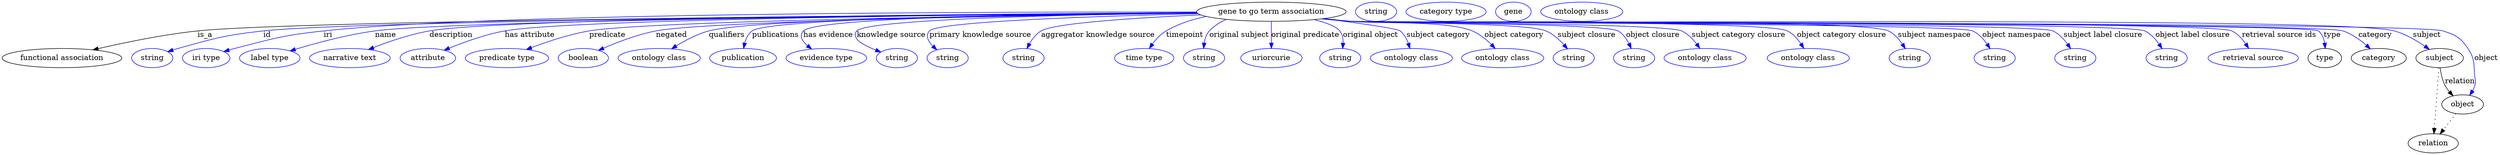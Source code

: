 digraph {
	graph [bb="0,0,4668.8,283"];
	node [label="\N"];
	"gene to go term association"	[height=0.5,
		label="gene to go term association",
		pos="2372.8,265",
		width=3.8816];
	"functional association"	[height=0.5,
		pos="111.79,178",
		width=3.1053];
	"gene to go term association" -> "functional association"	[label=is_a,
		lp="378.79,221.5",
		pos="e,169.62,193.48 2233.8,263.01 1809.5,259.78 548.86,248.64 364.79,229 301.35,222.23 230.14,207.51 179.48,195.78"];
	id	[color=blue,
		height=0.5,
		label=string,
		pos="279.79,178",
		width=1.0652];
	"gene to go term association" -> id	[color=blue,
		label=id,
		lp="494.79,221.5",
		pos="e,308.78,189.98 2233.7,262.9 1827.3,259.49 659.28,248.11 487.79,229 415.63,220.96 397.73,215.5 327.79,196 324.68,195.13 321.48,194.17 \
318.29,193.15",
		style=solid];
	iri	[color=blue,
		height=0.5,
		label="iri type",
		pos="380.79,178",
		width=1.2277];
	"gene to go term association" -> iri	[color=blue,
		label=iri,
		lp="607.79,221.5",
		pos="e,413.7,190.2 2233,264.43 1872.2,265.02 915.24,263.2 599.79,229 525.01,220.89 506.61,214.85 433.79,196 430.41,195.13 426.94,194.16 \
423.45,193.15",
		style=solid];
	name	[color=blue,
		height=0.5,
		label="label type",
		pos="499.79,178",
		width=1.5707];
	"gene to go term association" -> name	[color=blue,
		label=name,
		lp="715.79,221.5",
		pos="e,537.58,191.41 2233.9,262.92 1859.1,259.73 845.85,249.34 695.79,229 644.14,222 586.5,206.31 547.17,194.36",
		style=solid];
	description	[color=blue,
		height=0.5,
		label="narrative text",
		pos="649.79,178",
		width=2.0943];
	"gene to go term association" -> description	[color=blue,
		label=description,
		lp="838.29,221.5",
		pos="e,684.59,194.12 2233.5,263.32 1874.7,261.21 936.73,253.42 797.79,229 761.91,222.69 722.94,209.24 694,197.88",
		style=solid];
	"has attribute"	[color=blue,
		height=0.5,
		label=attribute,
		pos="794.79,178",
		width=1.4443];
	"gene to go term association" -> "has attribute"	[color=blue,
		label="has attribute",
		lp="985.79,221.5",
		pos="e,825.22,192.67 2233.9,263.05 1898.6,260.41 1063.6,251.63 938.79,229 902.57,222.43 863.2,208.24 834.79,196.65",
		style=solid];
	predicate	[color=blue,
		height=0.5,
		label="predicate type",
		pos="942.79,178",
		width=2.1665];
	"gene to go term association" -> predicate	[color=blue,
		label=predicate,
		lp="1129.8,221.5",
		pos="e,978.82,194.06 2234.2,262.46 1926.6,258.7 1205.3,247.99 1095.8,229 1058.6,222.56 1018.2,209.02 988.17,197.66",
		style=solid];
	negated	[color=blue,
		height=0.5,
		label=boolean,
		pos="1085.8,178",
		width=1.2999];
	"gene to go term association" -> negated	[color=blue,
		label=negated,
		lp="1249.8,221.5",
		pos="e,1114,192.51 2234.5,262.31 1950,258.46 1317.7,247.89 1220.8,229 1186.7,222.36 1149.9,208.2 1123.3,196.64",
		style=solid];
	qualifiers	[color=blue,
		height=0.5,
		label="ontology class",
		pos="1226.8,178",
		width=2.1304];
	"gene to go term association" -> qualifiers	[color=blue,
		label=qualifiers,
		lp="1353.3,221.5",
		pos="e,1250,195.39 2233.8,262.91 1967.8,260.31 1405.6,252.12 1319.8,229 1298.1,223.15 1275.8,211.43 1258.5,200.81",
		style=solid];
	publications	[color=blue,
		height=0.5,
		label=publication,
		pos="1383.8,178",
		width=1.7332];
	"gene to go term association" -> publications	[color=blue,
		label=publications,
		lp="1444.8,221.5",
		pos="e,1384.8,196.26 2233.6,263.12 1972.8,260.91 1433.6,253.39 1400.8,229 1393.5,223.57 1389.3,214.84 1386.9,206.19",
		style=solid];
	"has evidence"	[color=blue,
		height=0.5,
		label="evidence type",
		pos="1539.8,178",
		width=2.0943];
	"gene to go term association" -> "has evidence"	[color=blue,
		label="has evidence",
		lp="1543.3,221.5",
		pos="e,1512.2,194.93 2233.1,263.42 1992.2,261.72 1521.8,255.07 1496.8,229 1488.4,220.25 1494.3,210.18 1504.1,201.37",
		style=solid];
	"knowledge source"	[color=blue,
		height=0.5,
		label=string,
		pos="1671.8,178",
		width=1.0652];
	"gene to go term association" -> "knowledge source"	[color=blue,
		label="knowledge source",
		lp="1661.3,221.5",
		pos="e,1641.7,189.28 2234,262.65 2016.7,259.84 1618.4,251.62 1596.8,229 1592.2,224.18 1593.2,219.62 1596.8,214 1601.2,207.12 1616.4,199.47 \
1632,193.08",
		style=solid];
	"primary knowledge source"	[color=blue,
		height=0.5,
		label=string,
		pos="1766.8,178",
		width=1.0652];
	"gene to go term association" -> "primary knowledge source"	[color=blue,
		label="primary knowledge source",
		lp="1827.8,221.5",
		pos="e,1746.5,193.48 2235.9,261.25 2053,256.89 1749.8,246.99 1732.8,229 1724.7,220.46 1730.2,209.82 1739,200.55",
		style=solid];
	"aggregator knowledge source"	[color=blue,
		height=0.5,
		label=string,
		pos="1908.8,178",
		width=1.0652];
	"gene to go term association" -> "aggregator knowledge source"	[color=blue,
		label="aggregator knowledge source",
		lp="2048.3,221.5",
		pos="e,1915.3,195.93 2240.7,259.08 2123.5,253.77 1967.2,244 1941.8,229 1932.4,223.44 1925.2,214.03 1919.9,204.86",
		style=solid];
	timepoint	[color=blue,
		height=0.5,
		label="time type",
		pos="2134.8,178",
		width=1.5346];
	"gene to go term association" -> timepoint	[color=blue,
		label=timepoint,
		lp="2210.8,221.5",
		pos="e,2144.4,196.09 2250.8,256.11 2224.8,250.74 2198.4,242.26 2175.8,229 2165.7,223.07 2157,213.64 2150.2,204.56",
		style=solid];
	"original subject"	[color=blue,
		height=0.5,
		label=string,
		pos="2246.8,178",
		width=1.0652];
	"gene to go term association" -> "original subject"	[color=blue,
		label="original subject",
		lp="2312.8,221.5",
		pos="e,2246,196.26 2288.4,250.55 2276.5,245.45 2265.4,238.5 2256.8,229 2251.2,222.83 2248.3,214.43 2247,206.27",
		style=solid];
	"original predicate"	[color=blue,
		height=0.5,
		label=uriorcurie,
		pos="2372.8,178",
		width=1.5887];
	"gene to go term association" -> "original predicate"	[color=blue,
		label="original predicate",
		lp="2436.3,221.5",
		pos="e,2372.8,196.18 2372.8,246.8 2372.8,235.16 2372.8,219.55 2372.8,206.24",
		style=solid];
	"original object"	[color=blue,
		height=0.5,
		label=string,
		pos="2501.8,178",
		width=1.0652];
	"gene to go term association" -> "original object"	[color=blue,
		label="original object",
		lp="2558.3,221.5",
		pos="e,2506.2,195.99 2452.7,250.21 2474.5,244.75 2494,237.68 2500.8,229 2505.8,222.62 2507.2,214.26 2507.1,206.21",
		style=solid];
	"subject category"	[color=blue,
		height=0.5,
		label="ontology class",
		pos="2634.8,178",
		width=2.1304];
	"gene to go term association" -> "subject category"	[color=blue,
		label="subject category",
		lp="2685.3,221.5",
		pos="e,2632.1,196.01 2470.4,252.05 2534.6,243.82 2607.9,233.59 2613.8,229 2621.2,223.28 2626,214.49 2629.1,205.86",
		style=solid];
	"object category"	[color=blue,
		height=0.5,
		label="ontology class",
		pos="2805.8,178",
		width=2.1304];
	"gene to go term association" -> "object category"	[color=blue,
		label="object category",
		lp="2827.3,221.5",
		pos="e,2791.7,196.08 2471.7,252.23 2488.4,250.38 2505.6,248.57 2521.8,247 2572.2,242.13 2702.2,248.69 2748.8,229 2762.3,223.29 2774.9,\
213.06 2784.8,203.33",
		style=solid];
	"subject closure"	[color=blue,
		height=0.5,
		label=string,
		pos="2938.8,178",
		width=1.0652];
	"gene to go term association" -> "subject closure"	[color=blue,
		label="subject closure",
		lp="2963.3,221.5",
		pos="e,2927.1,195.23 2470.1,251.99 2487.3,250.12 2505.1,248.37 2521.8,247 2562.3,243.7 2849.5,245.09 2886.8,229 2899.9,223.36 2911.6,\
212.88 2920.6,202.96",
		style=solid];
	"object closure"	[color=blue,
		height=0.5,
		label=string,
		pos="3051.8,178",
		width=1.0652];
	"gene to go term association" -> "object closure"	[color=blue,
		label="object closure",
		lp="3086.8,221.5",
		pos="e,3046.4,196.06 2468.9,251.93 2486.5,250.04 2504.7,248.28 2521.8,247 2549.5,244.92 2997.9,243.13 3021.8,229 3030.8,223.65 3037.5,\
214.41 3042.2,205.31",
		style=solid];
	"subject category closure"	[color=blue,
		height=0.5,
		label="ontology class",
		pos="3184.8,178",
		width=2.1304];
	"gene to go term association" -> "subject category closure"	[color=blue,
		label="subject category closure",
		lp="3247.3,221.5",
		pos="e,3174.9,196.26 2468.5,251.87 2486.2,249.97 2504.5,248.23 2521.8,247 2556.1,244.55 3109.7,243.63 3140.8,229 3152.1,223.68 3161.7,\
213.91 3169.1,204.41",
		style=solid];
	"object category closure"	[color=blue,
		height=0.5,
		label="ontology class",
		pos="3377.8,178",
		width=2.1304];
	"gene to go term association" -> "object category closure"	[color=blue,
		label="object category closure",
		lp="3440.3,221.5",
		pos="e,3369.5,196.24 2468.1,251.82 2485.9,249.91 2504.4,248.18 2521.8,247 2567.1,243.92 3298.2,249.37 3338.8,229 3349.2,223.76 3357.7,\
214.28 3364.1,204.97",
		style=solid];
	"subject namespace"	[color=blue,
		height=0.5,
		label=string,
		pos="3567.8,178",
		width=1.0652];
	"gene to go term association" -> "subject namespace"	[color=blue,
		label="subject namespace",
		lp="3613.8,221.5",
		pos="e,3559.5,195.77 2468.1,251.76 2485.9,249.86 2504.4,248.15 2521.8,247 2577.6,243.33 3477.6,253.66 3527.8,229 3538.6,223.67 3547.5,\
213.85 3554.1,204.31",
		style=solid];
	"object namespace"	[color=blue,
		height=0.5,
		label=string,
		pos="3726.8,178",
		width=1.0652];
	"gene to go term association" -> "object namespace"	[color=blue,
		label="object namespace",
		lp="3767.8,221.5",
		pos="e,3718.2,195.79 2467.7,251.77 2485.6,249.85 2504.3,248.13 2521.8,247 2554.1,244.91 3656.7,243.06 3685.8,229 3696.8,223.69 3705.8,\
213.88 3712.6,204.34",
		style=solid];
	"subject label closure"	[color=blue,
		height=0.5,
		label=string,
		pos="3877.8,178",
		width=1.0652];
	"gene to go term association" -> "subject label closure"	[color=blue,
		label="subject label closure",
		lp="3929.8,221.5",
		pos="e,3868.9,195.81 2467.6,251.74 2485.6,249.83 2504.3,248.12 2521.8,247 2558.2,244.68 3802.8,244.64 3835.8,229 3846.9,223.72 3856.2,\
213.9 3863.1,204.36",
		style=solid];
	"object label closure"	[color=blue,
		height=0.5,
		label=string,
		pos="4048.8,178",
		width=1.0652];
	"gene to go term association" -> "object label closure"	[color=blue,
		label="object label closure",
		lp="4097.3,221.5",
		pos="e,4040.2,195.81 2467.6,251.72 2485.6,249.81 2504.3,248.1 2521.8,247 2563,244.41 3970.6,246.88 4007.8,229 4018.8,223.71 4027.8,213.9 \
4034.6,204.36",
		style=solid];
	"retrieval source ids"	[color=blue,
		height=0.5,
		label="retrieval source",
		pos="4210.8,178",
		width=2.347];
	"gene to go term association" -> "retrieval source ids"	[color=blue,
		label="retrieval source ids",
		lp="4259.3,221.5",
		pos="e,4202.2,196.29 2467.6,251.7 2485.6,249.79 2504.2,248.09 2521.8,247 2567.5,244.15 4129.6,249.07 4170.8,229 4181.5,223.78 4190.3,\
214.17 4196.8,204.75",
		style=solid];
	type	[height=0.5,
		pos="4344.8,178",
		width=0.86659];
	"gene to go term association" -> type	[color=blue,
		label=type,
		lp="4358.8,221.5",
		pos="e,4345.6,196.18 2467.2,251.73 2485.3,249.8 2504.1,248.09 2521.8,247 2546.9,245.45 4313.1,244.67 4332.8,229 4339.6,223.54 4343,214.93 \
4344.5,206.37",
		style=solid];
	category	[height=0.5,
		pos="4445.8,178",
		width=1.4263];
	"gene to go term association" -> category	[color=blue,
		label=category,
		lp="4439.3,221.5",
		pos="e,4430.2,195.25 2467.2,251.73 2485.3,249.8 2504.1,248.09 2521.8,247 2573.3,243.82 4329.9,245.49 4378.8,229 4395,223.53 4410.5,212.51 \
4422.5,202.2",
		style=solid];
	subject	[height=0.5,
		pos="4559.8,178",
		width=1.2277];
	"gene to go term association" -> subject	[color=blue,
		label=subject,
		lp="4535.8,221.5",
		pos="e,4540.5,194.33 2467.2,251.72 2485.3,249.8 2504.1,248.09 2521.8,247 2630.1,240.34 4370.2,257.99 4474.8,229 4495.5,223.25 4516.4,\
211.09 4532.3,200.2",
		style=solid];
	object	[height=0.5,
		pos="4602.8,91",
		width=1.0832];
	"gene to go term association" -> object	[color=blue,
		label=object,
		lp="4646.8,178",
		pos="e,4616.2,108.09 2467.2,251.71 2485.3,249.79 2504.1,248.08 2521.8,247 2578.5,243.53 4511.7,246.35 4565.8,229 4590.1,221.2 4598.4,\
217.1 4612.8,196 4626.7,175.59 4622.9,166.51 4625.8,142 4626.6,135.38 4627.7,133.39 4625.8,127 4624.8,123.55 4623.3,120.13 4621.5,\
116.85",
		style=solid];
	association_type	[color=blue,
		height=0.5,
		label=string,
		pos="2568.8,265",
		width=1.0652];
	association_category	[color=blue,
		height=0.5,
		label="category type",
		pos="2699.8,265",
		width=2.0762];
	subject -> object	[label=relation,
		lp="4597.8,134.5",
		pos="e,4584.9,107.23 4560.9,159.55 4562.1,149.57 4564.6,137.07 4569.8,127 4572,122.68 4574.9,118.52 4578.1,114.66"];
	relation	[height=0.5,
		pos="4547.8,18",
		width=1.2999];
	subject -> relation	[pos="e,4549.1,36.188 4558.5,159.79 4556.4,132.48 4552.3,78.994 4549.9,46.38",
		style=dotted];
	"gene to go term association_subject"	[color=blue,
		height=0.5,
		label=gene,
		pos="2825.8,265",
		width=0.92075];
	object -> relation	[pos="e,4560.6,35.54 4590.3,73.889 4583.4,64.939 4574.6,53.617 4566.8,43.584",
		style=dotted];
	"gene to go term association_object"	[color=blue,
		height=0.5,
		label="ontology class",
		pos="2953.8,265",
		width=2.1304];
}
